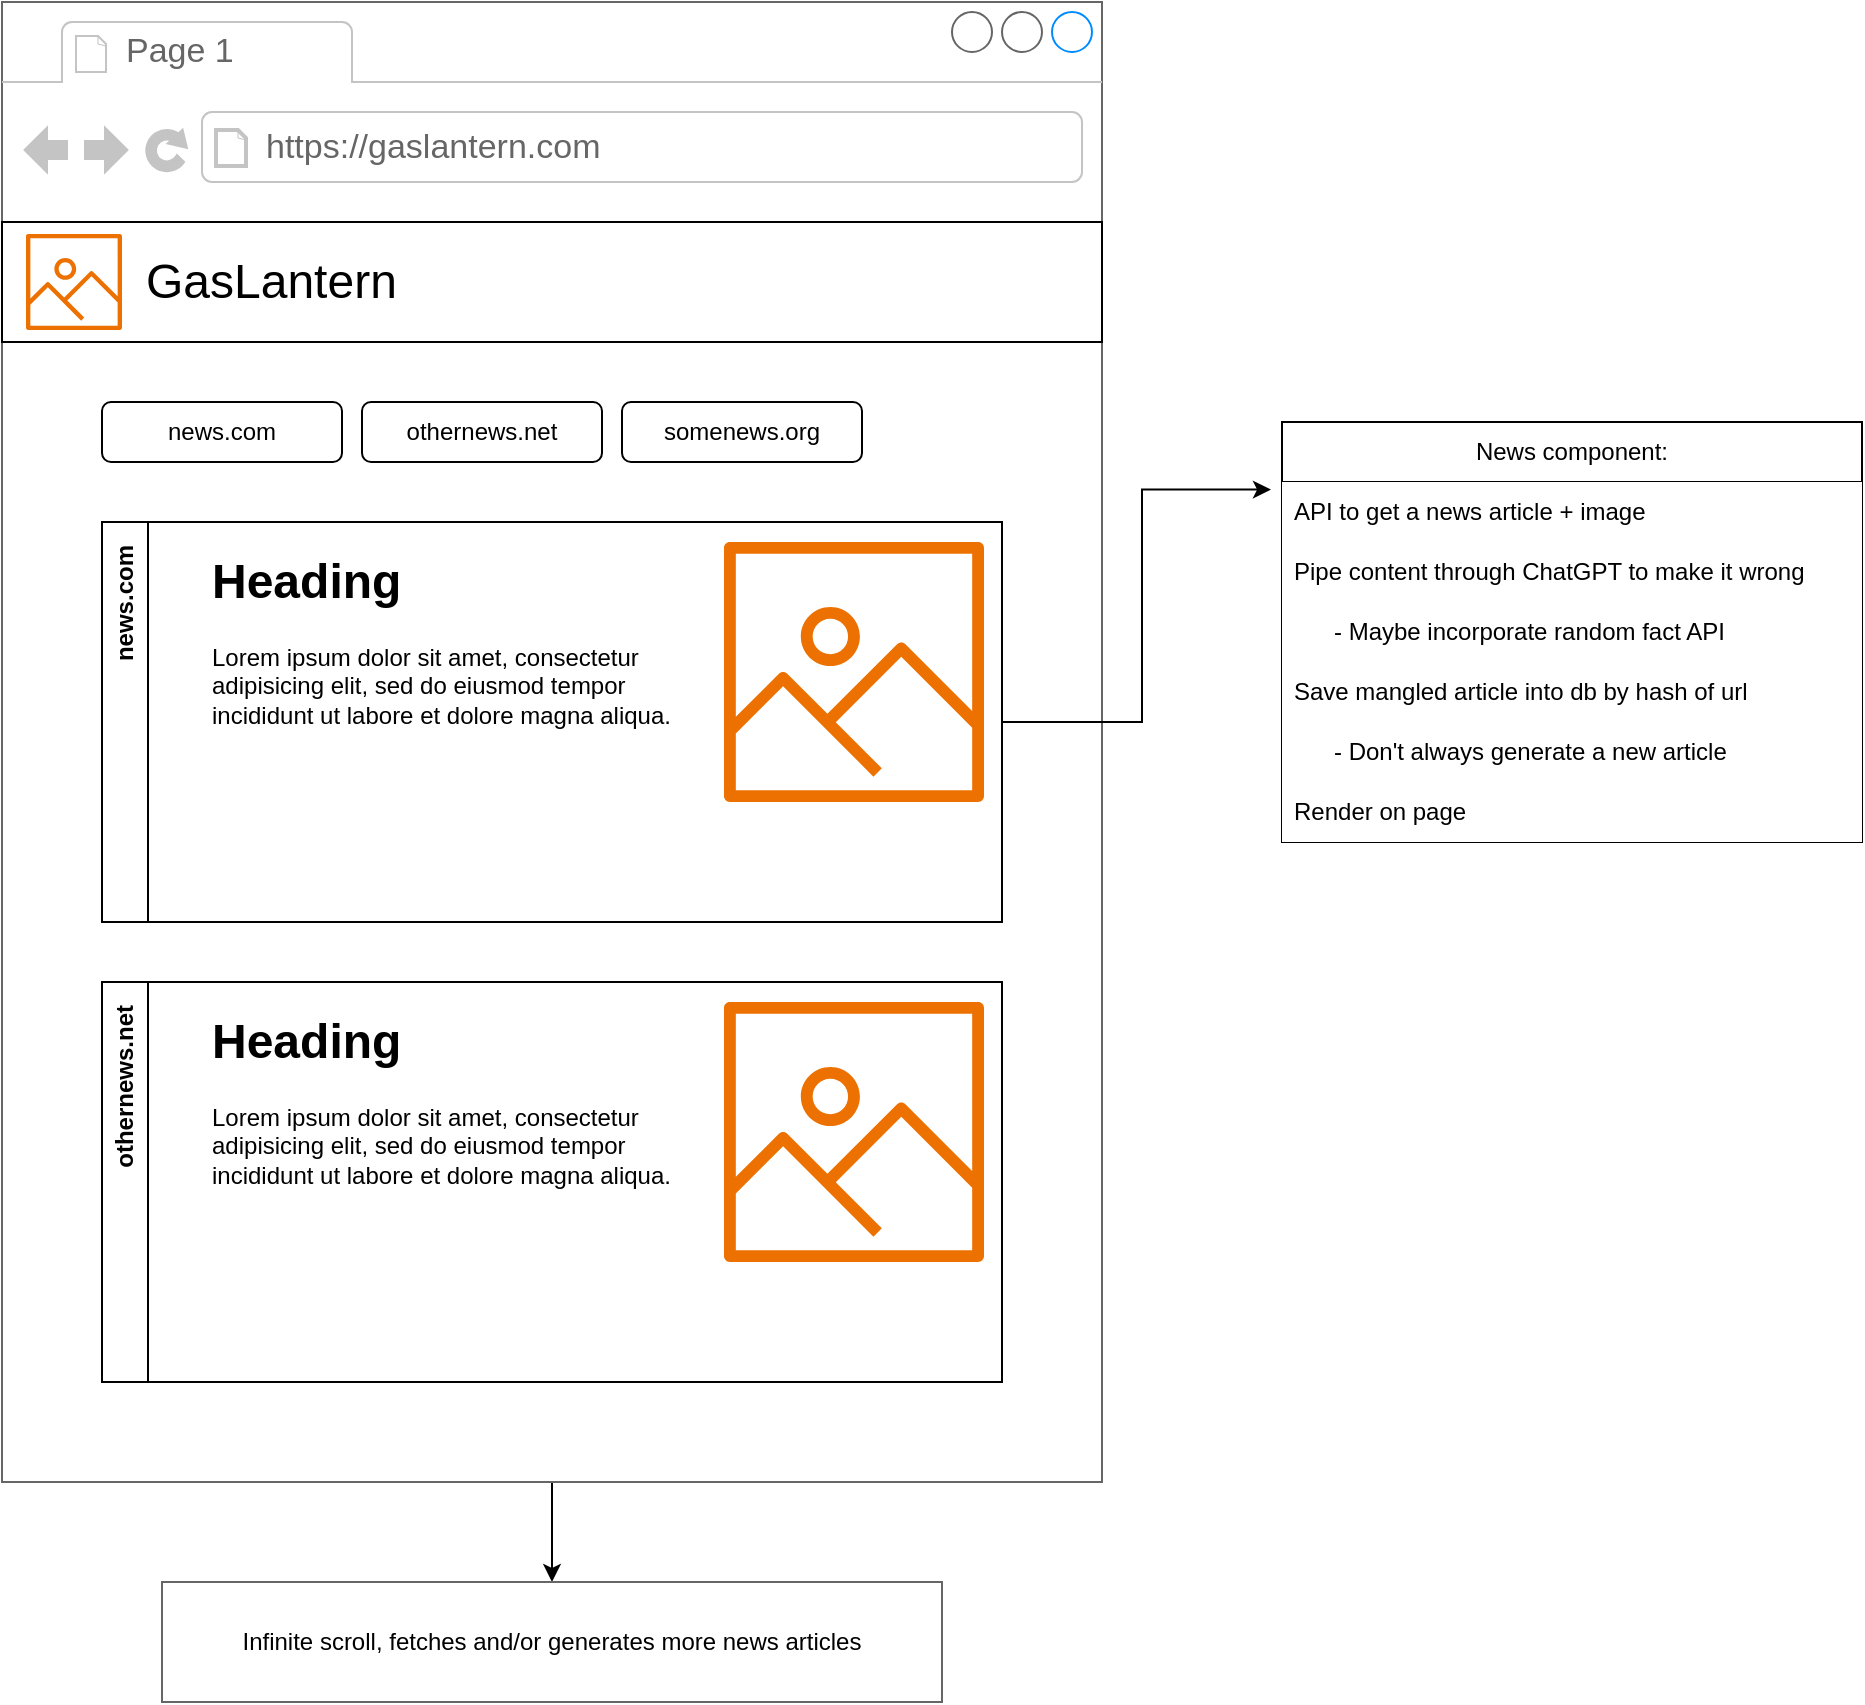 <mxfile version="22.1.11" type="device">
  <diagram name="Page-1" id="4fYiGfx9TZFoz2g0Wlw5">
    <mxGraphModel dx="1177" dy="769" grid="1" gridSize="10" guides="1" tooltips="1" connect="1" arrows="1" fold="1" page="1" pageScale="1" pageWidth="850" pageHeight="1100" math="0" shadow="0">
      <root>
        <mxCell id="0" />
        <mxCell id="1" parent="0" />
        <mxCell id="vWFXMLjvcc5xiji2Wtmt-29" value="" style="edgeStyle=orthogonalEdgeStyle;rounded=0;orthogonalLoop=1;jettySize=auto;html=1;" edge="1" parent="1" source="vWFXMLjvcc5xiji2Wtmt-1" target="vWFXMLjvcc5xiji2Wtmt-28">
          <mxGeometry relative="1" as="geometry" />
        </mxCell>
        <mxCell id="vWFXMLjvcc5xiji2Wtmt-1" value="" style="strokeWidth=1;shadow=0;dashed=0;align=center;html=1;shape=mxgraph.mockup.containers.browserWindow;rSize=0;strokeColor=#666666;strokeColor2=#008cff;strokeColor3=#c4c4c4;mainText=,;recursiveResize=0;collapsible=0;" vertex="1" parent="1">
          <mxGeometry x="40" y="80" width="550" height="740" as="geometry" />
        </mxCell>
        <mxCell id="vWFXMLjvcc5xiji2Wtmt-2" value="Page 1" style="strokeWidth=1;shadow=0;dashed=0;align=center;html=1;shape=mxgraph.mockup.containers.anchor;fontSize=17;fontColor=#666666;align=left;whiteSpace=wrap;" vertex="1" parent="vWFXMLjvcc5xiji2Wtmt-1">
          <mxGeometry x="60" y="12" width="110" height="26" as="geometry" />
        </mxCell>
        <mxCell id="vWFXMLjvcc5xiji2Wtmt-3" value="https://gaslantern.com" style="strokeWidth=1;shadow=0;dashed=0;align=center;html=1;shape=mxgraph.mockup.containers.anchor;rSize=0;fontSize=17;fontColor=#666666;align=left;" vertex="1" parent="vWFXMLjvcc5xiji2Wtmt-1">
          <mxGeometry x="130" y="60" width="250" height="26" as="geometry" />
        </mxCell>
        <mxCell id="vWFXMLjvcc5xiji2Wtmt-8" value="" style="rounded=0;whiteSpace=wrap;html=1;" vertex="1" parent="vWFXMLjvcc5xiji2Wtmt-1">
          <mxGeometry y="110" width="550" height="60" as="geometry" />
        </mxCell>
        <mxCell id="vWFXMLjvcc5xiji2Wtmt-6" value="" style="sketch=0;outlineConnect=0;fontColor=#232F3E;gradientColor=none;fillColor=#ED7100;strokeColor=none;dashed=0;verticalLabelPosition=bottom;verticalAlign=top;align=center;html=1;fontSize=12;fontStyle=0;aspect=fixed;pointerEvents=1;shape=mxgraph.aws4.container_registry_image;" vertex="1" parent="vWFXMLjvcc5xiji2Wtmt-1">
          <mxGeometry x="12" y="116" width="48" height="48" as="geometry" />
        </mxCell>
        <mxCell id="vWFXMLjvcc5xiji2Wtmt-4" value="GasLantern" style="text;html=1;strokeColor=none;fillColor=none;align=left;verticalAlign=middle;whiteSpace=wrap;rounded=0;fontSize=24;" vertex="1" parent="vWFXMLjvcc5xiji2Wtmt-1">
          <mxGeometry x="70" y="125" width="210" height="30" as="geometry" />
        </mxCell>
        <mxCell id="vWFXMLjvcc5xiji2Wtmt-10" value="news.com" style="swimlane;horizontal=0;whiteSpace=wrap;html=1;align=right;collapsible=0;spacingTop=0;spacingRight=10;" vertex="1" parent="vWFXMLjvcc5xiji2Wtmt-1">
          <mxGeometry x="50" y="260" width="450" height="200" as="geometry">
            <mxRectangle x="50" y="200" width="40" height="90" as="alternateBounds" />
          </mxGeometry>
        </mxCell>
        <mxCell id="vWFXMLjvcc5xiji2Wtmt-11" value="&lt;h1&gt;Heading&lt;/h1&gt;&lt;p&gt;Lorem ipsum dolor sit amet, consectetur adipisicing elit, sed do eiusmod tempor incididunt ut labore et dolore magna aliqua.&lt;/p&gt;" style="text;html=1;strokeColor=none;fillColor=none;spacing=5;spacingTop=-20;whiteSpace=wrap;overflow=hidden;rounded=0;" vertex="1" parent="vWFXMLjvcc5xiji2Wtmt-10">
          <mxGeometry x="50" y="10" width="250" height="130" as="geometry" />
        </mxCell>
        <mxCell id="vWFXMLjvcc5xiji2Wtmt-12" value="" style="sketch=0;outlineConnect=0;fontColor=#232F3E;gradientColor=none;fillColor=#ED7100;strokeColor=none;dashed=0;verticalLabelPosition=bottom;verticalAlign=top;align=center;html=1;fontSize=12;fontStyle=0;aspect=fixed;pointerEvents=1;shape=mxgraph.aws4.container_registry_image;" vertex="1" parent="vWFXMLjvcc5xiji2Wtmt-10">
          <mxGeometry x="311" y="10" width="130" height="130" as="geometry" />
        </mxCell>
        <mxCell id="vWFXMLjvcc5xiji2Wtmt-13" value="othernews.net" style="swimlane;horizontal=0;whiteSpace=wrap;html=1;align=right;collapsible=0;spacingTop=0;spacingRight=10;" vertex="1" parent="vWFXMLjvcc5xiji2Wtmt-1">
          <mxGeometry x="50" y="490" width="450" height="200" as="geometry">
            <mxRectangle x="50" y="200" width="40" height="90" as="alternateBounds" />
          </mxGeometry>
        </mxCell>
        <mxCell id="vWFXMLjvcc5xiji2Wtmt-14" value="&lt;h1&gt;Heading&lt;/h1&gt;&lt;p&gt;Lorem ipsum dolor sit amet, consectetur adipisicing elit, sed do eiusmod tempor incididunt ut labore et dolore magna aliqua.&lt;/p&gt;" style="text;html=1;strokeColor=none;fillColor=none;spacing=5;spacingTop=-20;whiteSpace=wrap;overflow=hidden;rounded=0;" vertex="1" parent="vWFXMLjvcc5xiji2Wtmt-13">
          <mxGeometry x="50" y="10" width="250" height="130" as="geometry" />
        </mxCell>
        <mxCell id="vWFXMLjvcc5xiji2Wtmt-15" value="" style="sketch=0;outlineConnect=0;fontColor=#232F3E;gradientColor=none;fillColor=#ED7100;strokeColor=none;dashed=0;verticalLabelPosition=bottom;verticalAlign=top;align=center;html=1;fontSize=12;fontStyle=0;aspect=fixed;pointerEvents=1;shape=mxgraph.aws4.container_registry_image;" vertex="1" parent="vWFXMLjvcc5xiji2Wtmt-13">
          <mxGeometry x="311" y="10" width="130" height="130" as="geometry" />
        </mxCell>
        <mxCell id="vWFXMLjvcc5xiji2Wtmt-30" value="news.com" style="rounded=1;whiteSpace=wrap;html=1;" vertex="1" parent="vWFXMLjvcc5xiji2Wtmt-1">
          <mxGeometry x="50" y="200" width="120" height="30" as="geometry" />
        </mxCell>
        <mxCell id="vWFXMLjvcc5xiji2Wtmt-32" value="othernews.net" style="rounded=1;whiteSpace=wrap;html=1;" vertex="1" parent="vWFXMLjvcc5xiji2Wtmt-1">
          <mxGeometry x="180" y="200" width="120" height="30" as="geometry" />
        </mxCell>
        <mxCell id="vWFXMLjvcc5xiji2Wtmt-33" value="somenews.org" style="rounded=1;whiteSpace=wrap;html=1;" vertex="1" parent="vWFXMLjvcc5xiji2Wtmt-1">
          <mxGeometry x="310" y="200" width="120" height="30" as="geometry" />
        </mxCell>
        <mxCell id="vWFXMLjvcc5xiji2Wtmt-17" value="News component:" style="swimlane;fontStyle=0;childLayout=stackLayout;horizontal=1;startSize=30;horizontalStack=0;resizeParent=1;resizeParentMax=0;resizeLast=0;collapsible=0;marginBottom=0;whiteSpace=wrap;html=1;swimlaneLine=1;rounded=0;glass=0;shadow=0;fillColor=default;" vertex="1" parent="1">
          <mxGeometry x="680" y="290" width="290" height="210" as="geometry" />
        </mxCell>
        <mxCell id="vWFXMLjvcc5xiji2Wtmt-18" value="API to get a news article + image" style="text;strokeColor=none;fillColor=default;align=left;verticalAlign=middle;spacingLeft=4;spacingRight=4;overflow=hidden;points=[[0,0.5],[1,0.5]];portConstraint=eastwest;rotatable=0;whiteSpace=wrap;html=1;" vertex="1" parent="vWFXMLjvcc5xiji2Wtmt-17">
          <mxGeometry y="30" width="290" height="30" as="geometry" />
        </mxCell>
        <mxCell id="vWFXMLjvcc5xiji2Wtmt-19" value="Pipe content through ChatGPT to make it wrong" style="text;strokeColor=none;fillColor=default;align=left;verticalAlign=middle;spacingLeft=4;spacingRight=4;overflow=hidden;points=[[0,0.5],[1,0.5]];portConstraint=eastwest;rotatable=0;whiteSpace=wrap;html=1;" vertex="1" parent="vWFXMLjvcc5xiji2Wtmt-17">
          <mxGeometry y="60" width="290" height="30" as="geometry" />
        </mxCell>
        <mxCell id="vWFXMLjvcc5xiji2Wtmt-23" value="&amp;nbsp; &amp;nbsp; &amp;nbsp; - Maybe incorporate random fact API" style="text;strokeColor=none;fillColor=default;align=left;verticalAlign=middle;spacingLeft=4;spacingRight=4;overflow=hidden;points=[[0,0.5],[1,0.5]];portConstraint=eastwest;rotatable=0;whiteSpace=wrap;html=1;" vertex="1" parent="vWFXMLjvcc5xiji2Wtmt-17">
          <mxGeometry y="90" width="290" height="30" as="geometry" />
        </mxCell>
        <mxCell id="vWFXMLjvcc5xiji2Wtmt-20" value="Save mangled article into db by hash of url" style="text;strokeColor=none;fillColor=default;align=left;verticalAlign=middle;spacingLeft=4;spacingRight=4;overflow=hidden;points=[[0,0.5],[1,0.5]];portConstraint=eastwest;rotatable=0;whiteSpace=wrap;html=1;" vertex="1" parent="vWFXMLjvcc5xiji2Wtmt-17">
          <mxGeometry y="120" width="290" height="30" as="geometry" />
        </mxCell>
        <mxCell id="vWFXMLjvcc5xiji2Wtmt-24" value="&amp;nbsp; &amp;nbsp; &amp;nbsp; - Don&#39;t always generate a new article" style="text;strokeColor=none;fillColor=default;align=left;verticalAlign=middle;spacingLeft=4;spacingRight=4;overflow=hidden;points=[[0,0.5],[1,0.5]];portConstraint=eastwest;rotatable=0;whiteSpace=wrap;html=1;" vertex="1" parent="vWFXMLjvcc5xiji2Wtmt-17">
          <mxGeometry y="150" width="290" height="30" as="geometry" />
        </mxCell>
        <mxCell id="vWFXMLjvcc5xiji2Wtmt-22" value="Render on page" style="text;strokeColor=none;fillColor=default;align=left;verticalAlign=middle;spacingLeft=4;spacingRight=4;overflow=hidden;points=[[0,0.5],[1,0.5]];portConstraint=eastwest;rotatable=0;whiteSpace=wrap;html=1;" vertex="1" parent="vWFXMLjvcc5xiji2Wtmt-17">
          <mxGeometry y="180" width="290" height="30" as="geometry" />
        </mxCell>
        <mxCell id="vWFXMLjvcc5xiji2Wtmt-21" style="edgeStyle=orthogonalEdgeStyle;rounded=0;orthogonalLoop=1;jettySize=auto;html=1;entryX=-0.019;entryY=0.161;entryDx=0;entryDy=0;entryPerimeter=0;" edge="1" parent="1" source="vWFXMLjvcc5xiji2Wtmt-10" target="vWFXMLjvcc5xiji2Wtmt-17">
          <mxGeometry relative="1" as="geometry" />
        </mxCell>
        <mxCell id="vWFXMLjvcc5xiji2Wtmt-28" value="Infinite scroll, fetches and/or generates more news articles" style="whiteSpace=wrap;html=1;strokeColor=#666666;strokeWidth=1;shadow=0;dashed=0;" vertex="1" parent="1">
          <mxGeometry x="120" y="870" width="390" height="60" as="geometry" />
        </mxCell>
      </root>
    </mxGraphModel>
  </diagram>
</mxfile>
